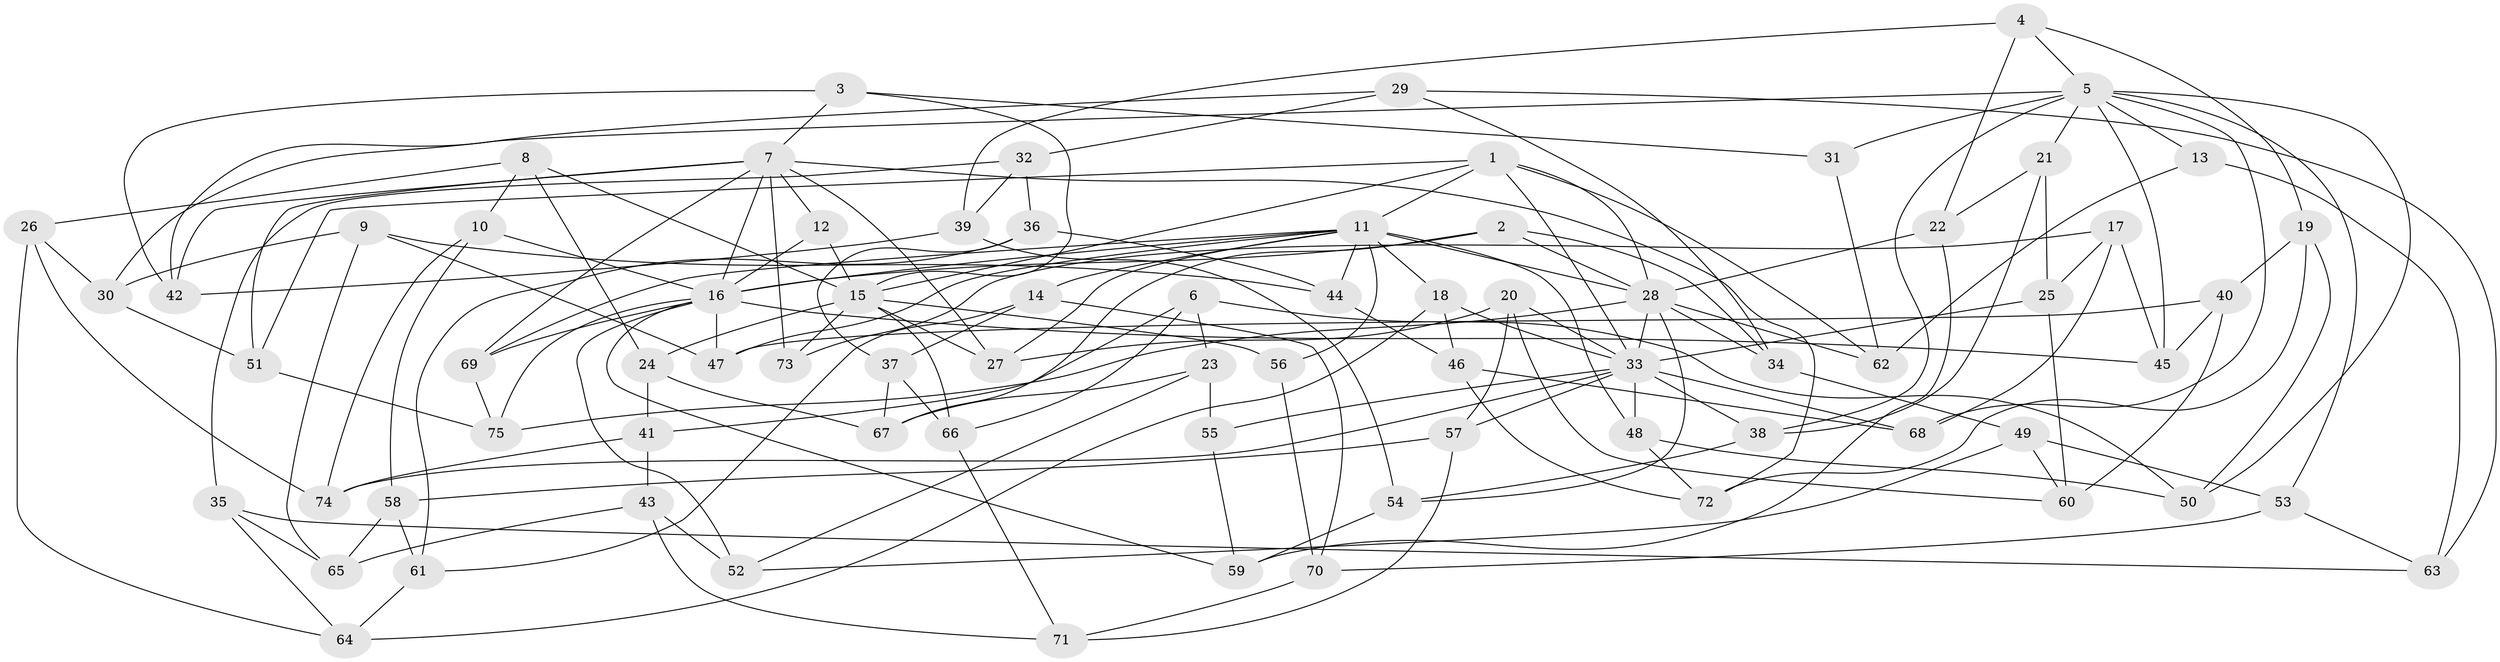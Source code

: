 // original degree distribution, {4: 1.0}
// Generated by graph-tools (version 1.1) at 2025/53/03/04/25 22:53:54]
// undirected, 75 vertices, 169 edges
graph export_dot {
  node [color=gray90,style=filled];
  1;
  2;
  3;
  4;
  5;
  6;
  7;
  8;
  9;
  10;
  11;
  12;
  13;
  14;
  15;
  16;
  17;
  18;
  19;
  20;
  21;
  22;
  23;
  24;
  25;
  26;
  27;
  28;
  29;
  30;
  31;
  32;
  33;
  34;
  35;
  36;
  37;
  38;
  39;
  40;
  41;
  42;
  43;
  44;
  45;
  46;
  47;
  48;
  49;
  50;
  51;
  52;
  53;
  54;
  55;
  56;
  57;
  58;
  59;
  60;
  61;
  62;
  63;
  64;
  65;
  66;
  67;
  68;
  69;
  70;
  71;
  72;
  73;
  74;
  75;
  1 -- 11 [weight=2.0];
  1 -- 15 [weight=1.0];
  1 -- 28 [weight=2.0];
  1 -- 33 [weight=1.0];
  1 -- 51 [weight=1.0];
  1 -- 62 [weight=1.0];
  2 -- 16 [weight=1.0];
  2 -- 28 [weight=1.0];
  2 -- 34 [weight=1.0];
  2 -- 67 [weight=1.0];
  3 -- 7 [weight=1.0];
  3 -- 15 [weight=1.0];
  3 -- 31 [weight=1.0];
  3 -- 42 [weight=1.0];
  4 -- 5 [weight=1.0];
  4 -- 19 [weight=1.0];
  4 -- 22 [weight=1.0];
  4 -- 39 [weight=1.0];
  5 -- 13 [weight=2.0];
  5 -- 21 [weight=1.0];
  5 -- 30 [weight=1.0];
  5 -- 31 [weight=2.0];
  5 -- 38 [weight=1.0];
  5 -- 45 [weight=1.0];
  5 -- 50 [weight=1.0];
  5 -- 53 [weight=1.0];
  5 -- 68 [weight=1.0];
  6 -- 23 [weight=1.0];
  6 -- 41 [weight=1.0];
  6 -- 50 [weight=1.0];
  6 -- 66 [weight=1.0];
  7 -- 12 [weight=1.0];
  7 -- 16 [weight=1.0];
  7 -- 27 [weight=1.0];
  7 -- 42 [weight=1.0];
  7 -- 51 [weight=1.0];
  7 -- 69 [weight=1.0];
  7 -- 72 [weight=1.0];
  7 -- 73 [weight=2.0];
  8 -- 10 [weight=1.0];
  8 -- 15 [weight=1.0];
  8 -- 24 [weight=1.0];
  8 -- 26 [weight=1.0];
  9 -- 30 [weight=1.0];
  9 -- 44 [weight=1.0];
  9 -- 47 [weight=1.0];
  9 -- 65 [weight=1.0];
  10 -- 16 [weight=1.0];
  10 -- 58 [weight=1.0];
  10 -- 74 [weight=1.0];
  11 -- 14 [weight=1.0];
  11 -- 16 [weight=1.0];
  11 -- 18 [weight=1.0];
  11 -- 27 [weight=1.0];
  11 -- 28 [weight=1.0];
  11 -- 44 [weight=1.0];
  11 -- 47 [weight=1.0];
  11 -- 48 [weight=1.0];
  11 -- 56 [weight=1.0];
  11 -- 69 [weight=1.0];
  12 -- 15 [weight=1.0];
  12 -- 16 [weight=2.0];
  13 -- 62 [weight=1.0];
  13 -- 63 [weight=1.0];
  14 -- 37 [weight=1.0];
  14 -- 61 [weight=1.0];
  14 -- 70 [weight=1.0];
  15 -- 24 [weight=1.0];
  15 -- 27 [weight=1.0];
  15 -- 56 [weight=2.0];
  15 -- 66 [weight=1.0];
  15 -- 73 [weight=1.0];
  16 -- 45 [weight=1.0];
  16 -- 47 [weight=1.0];
  16 -- 52 [weight=1.0];
  16 -- 59 [weight=1.0];
  16 -- 69 [weight=1.0];
  16 -- 75 [weight=1.0];
  17 -- 25 [weight=1.0];
  17 -- 45 [weight=1.0];
  17 -- 68 [weight=1.0];
  17 -- 73 [weight=1.0];
  18 -- 33 [weight=1.0];
  18 -- 46 [weight=1.0];
  18 -- 64 [weight=1.0];
  19 -- 40 [weight=1.0];
  19 -- 50 [weight=1.0];
  19 -- 72 [weight=1.0];
  20 -- 27 [weight=1.0];
  20 -- 33 [weight=1.0];
  20 -- 57 [weight=1.0];
  20 -- 60 [weight=1.0];
  21 -- 22 [weight=1.0];
  21 -- 25 [weight=1.0];
  21 -- 38 [weight=1.0];
  22 -- 28 [weight=1.0];
  22 -- 59 [weight=1.0];
  23 -- 52 [weight=1.0];
  23 -- 55 [weight=1.0];
  23 -- 67 [weight=1.0];
  24 -- 41 [weight=1.0];
  24 -- 67 [weight=1.0];
  25 -- 33 [weight=1.0];
  25 -- 60 [weight=1.0];
  26 -- 30 [weight=1.0];
  26 -- 64 [weight=1.0];
  26 -- 74 [weight=1.0];
  28 -- 33 [weight=1.0];
  28 -- 34 [weight=1.0];
  28 -- 54 [weight=1.0];
  28 -- 62 [weight=1.0];
  28 -- 75 [weight=1.0];
  29 -- 32 [weight=1.0];
  29 -- 34 [weight=1.0];
  29 -- 42 [weight=1.0];
  29 -- 63 [weight=1.0];
  30 -- 51 [weight=1.0];
  31 -- 62 [weight=1.0];
  32 -- 35 [weight=1.0];
  32 -- 36 [weight=1.0];
  32 -- 39 [weight=1.0];
  33 -- 38 [weight=1.0];
  33 -- 48 [weight=1.0];
  33 -- 55 [weight=2.0];
  33 -- 57 [weight=1.0];
  33 -- 68 [weight=1.0];
  33 -- 74 [weight=1.0];
  34 -- 49 [weight=1.0];
  35 -- 63 [weight=1.0];
  35 -- 64 [weight=1.0];
  35 -- 65 [weight=1.0];
  36 -- 37 [weight=1.0];
  36 -- 44 [weight=1.0];
  36 -- 61 [weight=1.0];
  37 -- 66 [weight=1.0];
  37 -- 67 [weight=1.0];
  38 -- 54 [weight=1.0];
  39 -- 42 [weight=1.0];
  39 -- 54 [weight=1.0];
  40 -- 45 [weight=1.0];
  40 -- 47 [weight=1.0];
  40 -- 60 [weight=1.0];
  41 -- 43 [weight=1.0];
  41 -- 74 [weight=1.0];
  43 -- 52 [weight=1.0];
  43 -- 65 [weight=1.0];
  43 -- 71 [weight=1.0];
  44 -- 46 [weight=1.0];
  46 -- 68 [weight=1.0];
  46 -- 72 [weight=1.0];
  48 -- 50 [weight=1.0];
  48 -- 72 [weight=1.0];
  49 -- 52 [weight=1.0];
  49 -- 53 [weight=1.0];
  49 -- 60 [weight=1.0];
  51 -- 75 [weight=1.0];
  53 -- 63 [weight=1.0];
  53 -- 70 [weight=1.0];
  54 -- 59 [weight=1.0];
  55 -- 59 [weight=1.0];
  56 -- 70 [weight=1.0];
  57 -- 58 [weight=1.0];
  57 -- 71 [weight=1.0];
  58 -- 61 [weight=1.0];
  58 -- 65 [weight=1.0];
  61 -- 64 [weight=1.0];
  66 -- 71 [weight=1.0];
  69 -- 75 [weight=1.0];
  70 -- 71 [weight=1.0];
}
